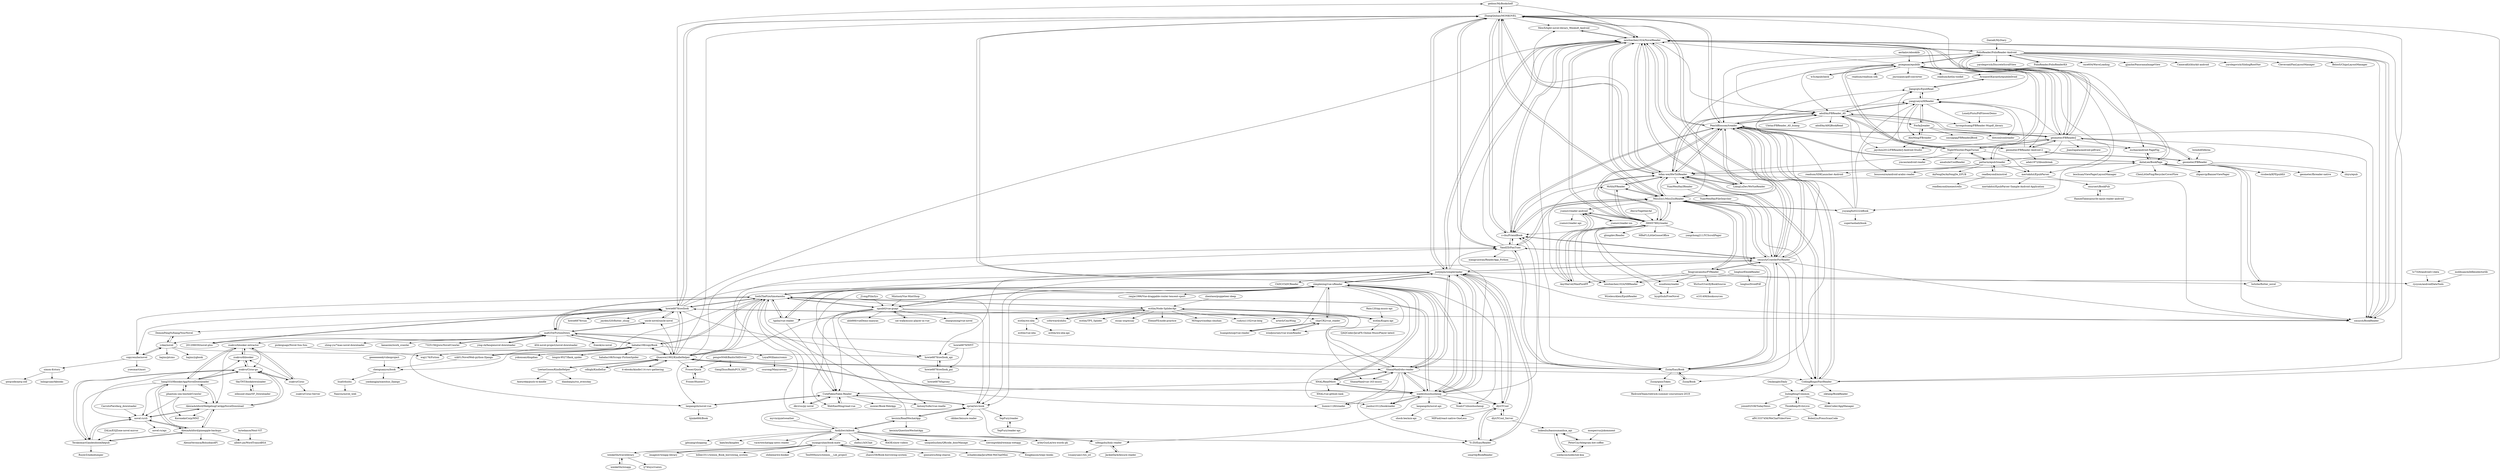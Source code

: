 digraph G {
"gedoor/MyBookshelf" -> "ZhangQinhao/MONKOVEL" ["e"=1]
"gedoor/MyBookshelf" -> "newbiechen1024/NovelReader" ["e"=1]
"zsakvo/dhbooker" -> "zsakvo/Cirno-go"
"zsakvo/dhbooker" -> "zsakvo/hbooker-extractor"
"uncle-novel/uncle-novel" -> "howie6879/owllook" ["e"=1]
"uncle-novel/uncle-novel" -> "ma6254/FictionDown" ["e"=1]
"w3c/epubcheck" -> "psiegman/epublib" ["e"=1]
"ma6254/FictionDown" -> "IceInTheFire/timotaoshu"
"ma6254/FictionDown" -> "uncle-novel/uncle-novel" ["e"=1]
"ma6254/FictionDown" -> "hahaha108/copyBook"
"ma6254/FictionDown" -> "howie6879/owllook"
"ma6254/FictionDown" -> "Quanwei1992/KindleHelper"
"ma6254/FictionDown" -> "shing-yu/7mao-novel-downloader" ["e"=1]
"ma6254/FictionDown" -> "vckai/novel"
"ma6254/FictionDown" -> "kanasimi/work_crawler" ["e"=1]
"ma6254/FictionDown" -> "7325156/jjwxcNovelCrawler" ["e"=1]
"ma6254/FictionDown" -> "ying-ck/fanqienovel-downloader" ["e"=1]
"ma6254/FictionDown" -> "404-novel-project/novel-downloader" ["e"=1]
"ma6254/FictionDown" -> "zsakvo/hbooker-extractor"
"ma6254/FictionDown" -> "freeok/so-novel" ["e"=1]
"ma6254/FictionDown" -> "201206030/novel-plus" ["e"=1]
"ma6254/FictionDown" -> "Zzzia/EasyBook"
"zhentaoo/puppeteer-deep" -> "ecitlm/Node-SpliderApi" ["e"=1]
"lwindolf/liferea" -> "geometer/FBReader" ["e"=1]
"Zzzia/EasyBook" -> "Zzzia/Book"
"Zzzia/EasyBook" -> "smuyyh/CrawlerForReader"
"Zzzia/EasyBook" -> "MissZzz1/MissZzzReader"
"Zzzia/EasyBook" -> "YandZD/FanTuan"
"Zzzia/EasyBook" -> "newbiechen1024/NovelReader"
"Zzzia/EasyBook" -> "z-chu/FriendBook"
"Zzzia/EasyBook" -> "PeachBlossom/treader"
"Zzzia/EasyBook" -> "Zzzia/qiniuToken"
"ifmvo/TogetherAd" -> "390057892/reader" ["e"=1]
"cdhigh/KindleEar" -> "Quanwei1992/KindleHelper" ["e"=1]
"IceInTheFire/timotaoshu" -> "tgxhx/vue-reader" ["e"=1]
"IceInTheFire/timotaoshu" -> "dkvirus/py-novel"
"IceInTheFire/timotaoshu" -> "ma6254/FictionDown"
"IceInTheFire/timotaoshu" -> "zgsnbtl/vue-guapi"
"IceInTheFire/timotaoshu" -> "howie6879/owllook"
"IceInTheFire/timotaoshu" -> "ecitlm/Node-SpliderApi"
"IceInTheFire/timotaoshu" -> "Quanwei1992/KindleHelper"
"IceInTheFire/timotaoshu" -> "zimplexing/vue-nReader"
"IceInTheFire/timotaoshu" -> "hahaha108/copyBook"
"IceInTheFire/timotaoshu" -> "CuteFakin/Fakin-Reader"
"IceInTheFire/timotaoshu" -> "lanpangzhi/novel-vue"
"IceInTheFire/timotaoshu" -> "copyrenzhe/novel"
"IceInTheFire/timotaoshu" -> "xiadd/zhuishushenqi"
"IceInTheFire/timotaoshu" -> "zprial/wx-book"
"IceInTheFire/timotaoshu" -> "jsntjinjin/simplereader"
"Rain120/qq-music-api" -> "ecitlm/Kugou-api" ["e"=1]
"AnliaLee/BookPage" -> "eschao/android-PageFlip" ["e"=1]
"AnliaLee/BookPage" -> "lwlizhe/flutter_novel" ["e"=1]
"AnliaLee/BookPage" -> "PeachBlossom/treader"
"AnliaLee/BookPage" -> "newbiechen1024/NovelReader"
"AnliaLee/BookPage" -> "bifan-wei/HwTxtReader"
"AnliaLee/BookPage" -> "zhpanvip/BannerViewPager" ["e"=1]
"AnliaLee/BookPage" -> "leochuan/ViewPagerLayoutManager" ["e"=1]
"AnliaLee/BookPage" -> "smuyyh/BookReader" ["e"=1]
"AnliaLee/BookPage" -> "ChenLittlePing/RecyclerCoverFlow" ["e"=1]
"kesixin/ReadWechatApp" -> "zprial/wx-book"
"kesixin/ReadWechatApp" -> "Andyliwr/mbook"
"kesixin/ReadWechatApp" -> "kesixin/QuestionWechatApp" ["e"=1]
"kesixin/ReadWechatApp" -> "IceInTheFire/timotaoshu"
"zprial/wx-book" -> "xifengzhu/holy-reader"
"zprial/wx-book" -> "kesixin/ReadWechatApp"
"zprial/wx-book" -> "CuteFakin/Fakin-Reader"
"zprial/wx-book" -> "ckhker/leisure-reader"
"zprial/wx-book" -> "YepFury/reader"
"geeeeeeeek/videoproject" -> "chenguanyou/book" ["e"=1]
"LoyalWilliams/comic" -> "csurong/Manyuewan"
"yuyangXu0222/eBook" -> "supertaohaili/book"
"yuyangXu0222/eBook" -> "MissZzz1/MissZzzReader"
"yuyangXu0222/eBook" -> "yangyueyul/KReader"
"yuyangXu0222/eBook" -> "PeachBlossom/treader"
"yuyangXu0222/eBook" -> "adolfAn/FBReader_AS"
"LiangLuDev/WeYueReader" -> "PeachBlossom/treader" ["e"=1]
"LiangLuDev/WeYueReader" -> "newbiechen1024/NovelReader" ["e"=1]
"LiangLuDev/WeYueReader" -> "bifan-wei/HwTxtReader" ["e"=1]
"J1ong/FilmSys" -> "zgsnbtl/vue-guapi" ["e"=1]
"KingJeason/wepy-books" -> "isyangyuhao/book-mate" ["e"=1]
"Mintnoii/Vue-MintShop" -> "zgsnbtl/vue-guapi" ["e"=1]
"howie6879/owllook_gui" -> "howie6879/owllook_api"
"howie6879/owllook_gui" -> "howie6879/hproxy"
"howie6879/ruia" -> "howie6879/owllook" ["e"=1]
"lanpangzhi/novel-vue" -> "lijinke666/Book"
"lanpangzhi/novel-vue" -> "CuteFakin/Fakin-Reader"
"myvin/quietweather" -> "Andyliwr/mbook" ["e"=1]
"cat-walk/music-player-in-vue" -> "zgsnbtl/vue-guapi" ["e"=1]
"hang333/HbookerAppNovelDownloader" -> "zsakvo/hbooker-extractor"
"hang333/HbookerAppNovelDownloader" -> "AlexiaAshford/HedgehogCatAppNovelDownload"
"hang333/HbookerAppNovelDownloader" -> "zsakvo/Cirno-go"
"hang333/HbookerAppNovelDownloader" -> "AlexiaAshford/pineapple-backups"
"hang333/HbookerAppNovelDownloader" -> "TerakomariGandesblood/kepub"
"hang333/HbookerAppNovelDownloader" -> "novel-rs/cli"
"hang333/HbookerAppNovelDownloader" -> "phantom-sea-limited/Crawler"
"hang333/HbookerAppNovelDownloader" -> "zsakvo/dhbooker"
"liua0/dushu" -> "Nanrou/novel_web"
"imageslr/weapp-library" -> "isyangyuhao/book-mate" ["e"=1]
"vckai/novel" -> "DemonFengYuXiang/YourNovel"
"vckai/novel" -> "copyrenzhe/novel"
"vckai/novel" -> "howie6879/owllook_api"
"vckai/novel" -> "bajins/ptcms"
"vckai/novel" -> "bajins/ygbook"
"hahaha108/copyBook" -> "IceInTheFire/timotaoshu"
"hahaha108/copyBook" -> "hahaha108/Scrapy-FictionSpider" ["e"=1]
"hahaha108/copyBook" -> "szk01/NovelWeb-python-Django"
"hahaha108/copyBook" -> "ma6254/FictionDown"
"hahaha108/copyBook" -> "yokonsan/dingdian" ["e"=1]
"hahaha108/copyBook" -> "chenguanyou/book"
"hahaha108/copyBook" -> "LoyalWilliams/comic"
"hahaha108/copyBook" -> "waji176/Fiction"
"hahaha108/copyBook" -> "Quanwei1992/KindleHelper"
"hahaha108/copyBook" -> "longzx-9527/flask_spider" ["e"=1]
"smuyyh/CrawlerForReader" -> "newbiechen1024/NovelReader"
"smuyyh/CrawlerForReader" -> "MissZzz1/MissZzzReader"
"smuyyh/CrawlerForReader" -> "PeachBlossom/treader"
"smuyyh/CrawlerForReader" -> "Zzzia/EasyBook"
"smuyyh/CrawlerForReader" -> "z-chu/FriendBook"
"smuyyh/CrawlerForReader" -> "YandZD/FanTuan"
"smuyyh/CrawlerForReader" -> "jsntjinjin/simplereader"
"smuyyh/CrawlerForReader" -> "ZhangQinhao/MONKOVEL"
"smuyyh/CrawlerForReader" -> "smuyyh/BookReader" ["e"=1]
"smuyyh/CrawlerForReader" -> "bifan-wei/HwTxtReader"
"smuyyh/CrawlerForReader" -> "CodingBingo/FastReader"
"smuyyh/CrawlerForReader" -> "adolfAn/FBReader_AS"
"smuyyh/CrawlerForReader" -> "howie6879/owllook_api"
"smuyyh/CrawlerForReader" -> "fengyuecanzhu/FYReader"
"smuyyh/CrawlerForReader" -> "Zzzia/Book"
"wenkeShi/travelibrary" -> "wenkeShi/wxapp"
"wenkeShi/travelibrary" -> "lj74txys/vuewx"
"ecitlm/wx-nba" -> "ecitlm/wx-nba-api"
"ecitlm/wx-nba" -> "ecitlm/vue-nba"
"dkvirus/py-novel" -> "CuteFakin/Fakin-Reader"
"huangshouqi/vue-reader" -> "charCR2/vue_reader" ["e"=1]
"lanpangzhi/novel-api" -> "shock-lee/mix-api"
"chenguanyou/book" -> "liua0/dushu"
"chenguanyou/book" -> "yankangjia/xiaoshuo_Django"
"pettarin/epub3reader" -> "readbeyond/minstrel"
"pettarin/epub3reader" -> "NightWhistler/PageTurner"
"pettarin/epub3reader" -> "boussouira/android-arabic-reader"
"pettarin/epub3reader" -> "mertakdut/EpubParser"
"pettarin/epub3reader" -> "AnFengDe/AnFengDe_EPUB"
"pettarin/epub3reader" -> "readium/SDKLauncher-Android" ["e"=1]
"pettarin/epub3reader" -> "psiegman/epublib"
"CuteFakin/Fakin-Reader" -> "WebXiaoMing/read-vue"
"CuteFakin/Fakin-Reader" -> "lanpangzhi/novel-vue"
"CuteFakin/Fakin-Reader" -> "AntonySufer/vue-readle"
"CuteFakin/Fakin-Reader" -> "moxier/Book-WebApp" ["e"=1]
"CuteFakin/Fakin-Reader" -> "dkvirus/py-novel"
"CuteFakin/Fakin-Reader" -> "zprial/wx-book"
"JackieDark/leisure-reader" -> "xifengzhu/holy-reader"
"YandZD/FanTuan" -> "z-chu/FriendBook"
"YandZD/FanTuan" -> "ZhangQinhao/MONKOVEL"
"YandZD/FanTuan" -> "smuyyh/CrawlerForReader"
"YandZD/FanTuan" -> "newbiechen1024/NovelReader"
"YandZD/FanTuan" -> "Zzzia/EasyBook"
"YandZD/FanTuan" -> "MissZzz1/MissZzzReader"
"YandZD/FanTuan" -> "xiangyunwan/ReaderApp_Python"
"LonelyPluto/PdfViewerDemo" -> "lurongshuang/FBReader-Mupdf_library" ["e"=1]
"wenkeShi/wxapp" -> "wenkeShi/travelibrary"
"howie6879/NIYT" -> "howie6879/owllook_gui"
"howie6879/NIYT" -> "howie6879/owllook_api"
"zgsnbtl/vue-guapi" -> "CuteFakin/Fakin-Reader"
"zgsnbtl/vue-guapi" -> "WebXiaoMing/read-vue"
"zgsnbtl/vue-guapi" -> "lanpangzhi/novel-vue"
"zgsnbtl/vue-guapi" -> "IceInTheFire/timotaoshu"
"zgsnbtl/vue-guapi" -> "cat-walk/music-player-in-vue" ["e"=1]
"zgsnbtl/vue-guapi" -> "zimplexing/vue-nReader"
"zgsnbtl/vue-guapi" -> "zprial/wx-book"
"zgsnbtl/vue-guapi" -> "zhaopuming/vue-novel"
"zgsnbtl/vue-guapi" -> "ahh666/vueDemo-maoyan"
"zgsnbtl/vue-guapi" -> "charCR2/vue_reader"
"zgsnbtl/vue-guapi" -> "AntonySufer/vue-readle"
"readium/SDKLauncher-Android" -> "Jiangzqts/EpubRead" ["e"=1]
"jianhui1012/bookreader" -> "xiadd/zhuishushenqi"
"szk01/NovelWeb-python-Django" -> "hahaha108/copyBook"
"szk01/NovelWeb-python-Django" -> "chenguanyou/book"
"howie6879/owllook_api" -> "howie6879/owllook_gui"
"YepFury/reader" -> "YepFury/reader-api"
"charCR2/vue_reader" -> "windjourney/vue-wumReader"
"charCR2/vue_reader" -> "zimplexing/vue-nReader"
"charCR2/vue_reader" -> "huangshouqi/vue-reader" ["e"=1]
"monperrus/jskomment" -> "PeterCxy/telegram-bot-coffee"
"Zzzia/Book" -> "Zzzia/EasyBook"
"WebXiaoMing/read-vue" -> "CuteFakin/Fakin-Reader"
"windjourney/vue-wumReader" -> "charCR2/vue_reader"
"Zzzia/qiniuToken" -> "RedrockTeam/redrock-summer-courseware-2019"
"YepFury/reader-api" -> "YepFury/reader"
"MewX/light-novel-library_Wenku8_Android" -> "newbiechen1024/NovelReader" ["e"=1]
"fengyuecanzhu/FYReader" -> "MissZzz1/MissZzzReader"
"fengyuecanzhu/FYReader" -> "woodwen/reader"
"fengyuecanzhu/FYReader" -> "AnyMarvel/ManPinAPP"
"fengyuecanzhu/FYReader" -> "rycysm/androidDataTools"
"fengyuecanzhu/FYReader" -> "WuSuoV/verifyBookSource"
"fengyuecanzhu/FYReader" -> "smuyyh/CrawlerForReader"
"fengyuecanzhu/FYReader" -> "newbiechen1024/NBReader"
"7325156/jjwxcNovelCrawler" -> "ma6254/FictionDown" ["e"=1]
"AlixMing/FBreader" -> "jaychou2012/FBReaderJ-Android-Studio"
"AlixMing/FBreader" -> "Focfa/Jreader"
"201206030/novel-plus" -> "howie6879/owllook" ["e"=1]
"newbiechen1024/NBReader" -> "WirelessAlien/EpubReader"
"390057892/reader" -> "yuenov/reader-android"
"390057892/reader" -> "Mrfzh/FReader"
"390057892/reader" -> "newbiechen1024/NovelReader"
"390057892/reader" -> "bifan-wei/HwTxtReader"
"390057892/reader" -> "newbiechen1024/NBReader"
"390057892/reader" -> "MissZzz1/MissZzzReader"
"390057892/reader" -> "PeachBlossom/treader"
"390057892/reader" -> "woodwen/reader"
"390057892/reader" -> "AnyMarvel/ManPinAPP"
"390057892/reader" -> "lxygithub/FreeNovel"
"390057892/reader" -> "glongdev/Reader"
"390057892/reader" -> "MReP1/LittleGooseOffice"
"390057892/reader" -> "yangchong211/YCScrollPager" ["e"=1]
"390057892/reader" -> "z-chu/FriendBook"
"NightWhistler/PageTurner" -> "pettarin/epub3reader"
"NightWhistler/PageTurner" -> "geometer/FBReaderJ"
"NightWhistler/PageTurner" -> "amahule/CoolReader"
"NightWhistler/PageTurner" -> "mertakdut/EpubParser"
"NightWhistler/PageTurner" -> "psiegman/epublib"
"NightWhistler/PageTurner" -> "ymcao/android-reader"
"NightWhistler/PageTurner" -> "Jiangzqts/EpubRead"
"zsakvo/hbooker-extractor" -> "zsakvo/Cirno"
"zsakvo/hbooker-extractor" -> "hang333/HbookerAppNovelDownloader"
"zsakvo/hbooker-extractor" -> "zsakvo/dhbooker"
"zsakvo/hbooker-extractor" -> "zsakvo/Cirno-go"
"zsakvo/hbooker-extractor" -> "AlexiaAshford/HedgehogCatAppNovelDownload"
"AnyMarvel/ManPinAPP" -> "yuenov/reader-android"
"AnyMarvel/ManPinAPP" -> "Mrfzh/FReader"
"AnyMarvel/ManPinAPP" -> "390057892/reader"
"LeetaoGoooo/KindleHelper" -> "Quanwei1992/KindleHelper"
"LeetaoGoooo/KindleHelper" -> "dianbanjiu/rss_everyday" ["e"=1]
"LeetaoGoooo/KindleHelper" -> "Aneureka/push-to-kindle" ["e"=1]
"yuenov/reader-ios" -> "yuenov/reader-android" ["e"=1]
"TerakomariGandesblood/kepub" -> "novel-rs/cli"
"TerakomariGandesblood/kepub" -> "RuyerZ/nekodumper"
"TerakomariGandesblood/kepub" -> "AlexiaAshford/pineapple-backups"
"TerakomariGandesblood/kepub" -> "zsakvo/Cirno-go"
"Mrfzh/FReader" -> "390057892/reader"
"Mrfzh/FReader" -> "MissZzz1/MissZzzReader"
"Mrfzh/FReader" -> "bifan-wei/HwTxtReader"
"yuenov/reader-android" -> "yuenov/reader-ios" ["e"=1]
"yuenov/reader-android" -> "yuenov/reader-api" ["e"=1]
"yuenov/reader-android" -> "390057892/reader"
"yuenov/reader-android" -> "newbiechen1024/NBReader"
"yuenov/reader-android" -> "AnyMarvel/ManPinAPP"
"lwlizhe/flutter_novel" -> "AnliaLee/BookPage" ["e"=1]
"DemonFengYuXiang/YourNovel" -> "vckai/novel"
"edmund-zhao/SF_Downloader" -> "SkyTNT/bookdownloader"
"zsakvo/Cirno" -> "zsakvo/hbooker-extractor"
"zsakvo/Cirno" -> "zsakvo/Cirno-go"
"zsakvo/Cirno" -> "zsakvo/Cirno-Server"
"zsakvo/Cirno" -> "zsakvo/dhbooker"
"onursert/BookPub" -> "HamedTaherpour/ht-epub-reader-android"
"RedrockTeam/redrock-summer-courseware-2019" -> "Zzzia/qiniuToken"
"FolioReader/FolioReader-Android" -> "psiegman/epublib"
"FolioReader/FolioReader-Android" -> "geometer/FBReaderJ"
"FolioReader/FolioReader-Android" -> "smuyyh/BookReader" ["e"=1]
"FolioReader/FolioReader-Android" -> "FolioReader/FolioReaderKit" ["e"=1]
"FolioReader/FolioReader-Android" -> "eschao/android-PageFlip" ["e"=1]
"FolioReader/FolioReader-Android" -> "newbiechen1024/NovelReader"
"FolioReader/FolioReader-Android" -> "race604/WaveLoading" ["e"=1]
"FolioReader/FolioReader-Android" -> "gjiazhe/PanoramaImageView" ["e"=1]
"FolioReader/FolioReader-Android" -> "CameraKit/blurkit-android" ["e"=1]
"FolioReader/FolioReader-Android" -> "PeachBlossom/treader"
"FolioReader/FolioReader-Android" -> "yarolegovich/SlidingRootNav" ["e"=1]
"FolioReader/FolioReader-Android" -> "Cleveroad/FanLayoutManager" ["e"=1]
"FolioReader/FolioReader-Android" -> "BelooS/ChipsLayoutManager" ["e"=1]
"FolioReader/FolioReader-Android" -> "yarolegovich/DiscreteScrollView" ["e"=1]
"FolioReader/FolioReader-Android" -> "adolfAn/FBReader_AS"
"FolioReader/FolioReaderKit" -> "FolioReader/FolioReader-Android" ["e"=1]
"longluo/EbookReader" -> "newbiechen1024/NBReader"
"longluo/EbookReader" -> "longluo/DroidPdf"
"ccforward/zhihu" -> "ecitlm/Node-SpliderApi" ["e"=1]
"psiegman/epublib" -> "FolioReader/FolioReader-Android"
"psiegman/epublib" -> "geometer/FBReaderJ"
"psiegman/epublib" -> "mertakdut/EpubParser"
"psiegman/epublib" -> "pettarin/epub3reader"
"psiegman/epublib" -> "adolfAn/FBReader_AS"
"psiegman/epublib" -> "NightWhistler/PageTurner"
"psiegman/epublib" -> "readium/readium-sdk" ["e"=1]
"psiegman/epublib" -> "geometer/FBReader-Android-2"
"psiegman/epublib" -> "w3c/epubcheck" ["e"=1]
"psiegman/epublib" -> "bifan-wei/HwTxtReader"
"psiegman/epublib" -> "jmrozanec/pdf-converter" ["e"=1]
"psiegman/epublib" -> "readium/kotlin-toolkit" ["e"=1]
"psiegman/epublib" -> "yangyueyul/KReader"
"psiegman/epublib" -> "newbiechen1024/NovelReader"
"psiegman/epublib" -> "AvinashSKaranth/epublibDroid"
"ZALin/ESJZone-novel-mirror" -> "TerakomariGandesblood/kepub" ["e"=1]
"pickxiguapi/Novel-Sou-Sou" -> "waji176/Fiction"
"woodwen/reader" -> "lxygithub/FreeNovel"
"SkyTNT/bookdownloader" -> "edmund-zhao/SF_Downloader"
"tc7326/android11data" -> "rycysm/androidDataTools"
"readbeyond/minstrel" -> "readbeyond/menestrello"
"readbeyond/minstrel" -> "pettarin/epub3reader"
"zsakvo/Cirno-go" -> "AlexiaAshford/HedgehogCatAppNovelDownload"
"zsakvo/Cirno-go" -> "zsakvo/dhbooker"
"zsakvo/Cirno-go" -> "zsakvo/Cirno"
"zsakvo/Cirno-go" -> "hang333/HbookerAppNovelDownloader"
"zsakvo/Cirno-go" -> "SkyTNT/bookdownloader"
"zsakvo/Cirno-go" -> "TerakomariGandesblood/kepub"
"zsakvo/Cirno-go" -> "novel-rs/cli"
"HamedTaherpour/ht-epub-reader-android" -> "onursert/BookPub"
"PeterCxy/telegram-bot-coffee" -> "linkenliu/baozoumanhua_api"
"PeterCxy/telegram-bot-coffee" -> "xiedacon/nodeclub-koa"
"AlexiaAshford/HedgehogCatAppNovelDownload" -> "AlexiaAshford/pineapple-backups"
"AlexiaAshford/HedgehogCatAppNovelDownload" -> "zsakvo/Cirno-go"
"AlexiaAshford/HedgehogCatAppNovelDownload" -> "novel-rs/cli"
"AlexiaAshford/HedgehogCatAppNovelDownload" -> "KoronekoCorp/MNZ"
"AlexiaAshford/HedgehogCatAppNovelDownload" -> "hang333/HbookerAppNovelDownloader"
"phantom-sea-limited/Crawler" -> "KoronekoCorp/MNZ"
"phantom-sea-limited/Crawler" -> "hang333/HbookerAppNovelDownloader"
"phantom-sea-limited/Crawler" -> "AlexiaAshford/HedgehogCatAppNovelDownload"
"phantom-sea-limited/Crawler" -> "novel-rs/cli"
"mertakdut/EpubParser" -> "mertakdut/EpubParser-Sample-Android-Application"
"mertakdut/EpubParser" -> "onursert/BookPub"
"molihuan/mlhfileselectorlib" -> "rycysm/androidDataTools" ["e"=1]
"AlexiaAshford/pineapple-backups" -> "AlexiaAshford/HedgehogCatAppNovelDownload"
"AlexiaAshford/pineapple-backups" -> "novel-rs/cli"
"AlexiaAshford/pineapple-backups" -> "albert-jin/WordTransABSA"
"AlexiaAshford/pineapple-backups" -> "TerakomariGandesblood/kepub"
"AlexiaAshford/pineapple-backups" -> "AlexiaVeronica/BoluobaoAPI"
"AlexiaAshford/pineapple-backups" -> "hang333/HbookerAppNovelDownloader"
"novel-rs/cli" -> "novel-rs/api"
"novel-rs/cli" -> "TerakomariGandesblood/kepub"
"novel-rs/cli" -> "AlexiaAshford/pineapple-backups"
"novel-rs/cli" -> "AlexiaAshford/HedgehogCatAppNovelDownload"
"yangyueyul/KReader" -> "adolfAn/FBReader_AS"
"yangyueyul/KReader" -> "Jiangzqts/EpubRead"
"yangyueyul/KReader" -> "Focfa/Jreader"
"yangyueyul/KReader" -> "lurongshuang/FBReader-Mupdf_library"
"yangyueyul/KReader" -> "dotcool/coolreader"
"yangyueyul/KReader" -> "boussouira/android-arabic-reader"
"yangyueyul/KReader" -> "AlixMing/FBreader"
"Focfa/Jreader" -> "dotcool/coolreader"
"Focfa/Jreader" -> "zzyyppqq/FBReaderJBook"
"Focfa/Jreader" -> "yangyueyul/KReader"
"Focfa/Jreader" -> "AlixMing/FBreader"
"it-ebooks/kindle114-rsrc-gathering" -> "Quanwei1992/KindleHelper" ["e"=1]
"bytedance/Next-ViT" -> "albert-jin/WordTransABSA" ["e"=1]
"WuSuoV/verifyBookSource" -> "e101406/booksources"
"Froser/Quick" -> "Froser/Hunter3"
"YuanWenHai/IReader" -> "YuanWenHai/FileSearcher"
"eschao/android-PageFlip" -> "AnliaLee/BookPage" ["e"=1]
"smuyyh/BookReader" -> "newbiechen1024/NovelReader" ["e"=1]
"Quanwei1992/KindleHelper" -> "ShanaMaid/oho-reader"
"Quanwei1992/KindleHelper" -> "howie6879/owllook"
"Quanwei1992/KindleHelper" -> "it-ebooks/kindle114-rsrc-gathering" ["e"=1]
"Quanwei1992/KindleHelper" -> "xiadd/zhuishushenqi"
"Quanwei1992/KindleHelper" -> "IceInTheFire/timotaoshu"
"Quanwei1992/KindleHelper" -> "LeetaoGoooo/KindleHelper"
"Quanwei1992/KindleHelper" -> "uncle-novel/uncle-novel" ["e"=1]
"Quanwei1992/KindleHelper" -> "YandZD/FanTuan"
"Quanwei1992/KindleHelper" -> "ma6254/FictionDown"
"Quanwei1992/KindleHelper" -> "cdhigh/KindleEar" ["e"=1]
"Quanwei1992/KindleHelper" -> "ZhangQinhao/MONKOVEL"
"Quanwei1992/KindleHelper" -> "Froser/Quick"
"Quanwei1992/KindleHelper" -> "hahaha108/copyBook"
"Quanwei1992/KindleHelper" -> "zimplexing/vue-nReader"
"Quanwei1992/KindleHelper" -> "Zzzia/EasyBook"
"PeachBlossom/treader" -> "newbiechen1024/NovelReader"
"PeachBlossom/treader" -> "bifan-wei/HwTxtReader"
"PeachBlossom/treader" -> "MissZzz1/MissZzzReader"
"PeachBlossom/treader" -> "LiangLuDev/WeYueReader" ["e"=1]
"PeachBlossom/treader" -> "z-chu/FriendBook"
"PeachBlossom/treader" -> "smuyyh/BookReader" ["e"=1]
"PeachBlossom/treader" -> "ZhangQinhao/MONKOVEL"
"PeachBlossom/treader" -> "smuyyh/CrawlerForReader"
"PeachBlossom/treader" -> "geometer/FBReaderJ"
"PeachBlossom/treader" -> "AnliaLee/BookPage"
"PeachBlossom/treader" -> "CodingBingo/FastReader"
"PeachBlossom/treader" -> "adolfAn/FBReader_AS"
"PeachBlossom/treader" -> "390057892/reader"
"PeachBlossom/treader" -> "yangyueyul/KReader"
"PeachBlossom/treader" -> "eschao/android-PageFlip" ["e"=1]
"copyrenzhe/novel" -> "vckai/novel"
"copyrenzhe/novel" -> "simon-8/story"
"copyrenzhe/novel" -> "yuesmart/mori"
"bifan-wei/HwTxtReader" -> "PeachBlossom/treader"
"bifan-wei/HwTxtReader" -> "newbiechen1024/NovelReader"
"bifan-wei/HwTxtReader" -> "MissZzz1/MissZzzReader"
"bifan-wei/HwTxtReader" -> "390057892/reader"
"bifan-wei/HwTxtReader" -> "CodingBingo/FastReader"
"bifan-wei/HwTxtReader" -> "ZhangQinhao/MONKOVEL"
"bifan-wei/HwTxtReader" -> "Mrfzh/FReader"
"bifan-wei/HwTxtReader" -> "smuyyh/BookReader" ["e"=1]
"bifan-wei/HwTxtReader" -> "adolfAn/FBReader_AS"
"bifan-wei/HwTxtReader" -> "LiangLuDev/WeYueReader" ["e"=1]
"bifan-wei/HwTxtReader" -> "smuyyh/CrawlerForReader"
"bifan-wei/HwTxtReader" -> "z-chu/FriendBook"
"bifan-wei/HwTxtReader" -> "YuanWenHai/IReader"
"bifan-wei/HwTxtReader" -> "AnliaLee/BookPage"
"bifan-wei/HwTxtReader" -> "MewX/light-novel-library_Wenku8_Android" ["e"=1]
"geometer/FBReader-Android-2" -> "adolfAn/FBReader_AS"
"geometer/FBReader-Android-2" -> "geometer/FBReaderJ"
"geometer/FBReader-Android-2" -> "adah1972/libunibreak" ["e"=1]
"geometer/FBReader-Android-2" -> "geometer/FBReader"
"geometer/FBReader-Android-2" -> "yangyueyul/KReader"
"Froser/Hunter3" -> "Froser/Quick"
"pengw0048/BaiduOldDriver" -> "Froser/Quick"
"pengw0048/BaiduOldDriver" -> "GangZhuo/BaiduPCS_NET" ["e"=1]
"DaxiaK/MyDiary" -> "FolioReader/FolioReader-Android" ["e"=1]
"Omiknight/Daily" -> "liulingfeng/Common" ["e"=1]
"Yi-Z0/EasyReader" -> "jsntjinjin/simplereader"
"Yi-Z0/EasyReader" -> "smartdj/BookReader"
"Yi-Z0/EasyReader" -> "dlyt/YCool"
"Andyliwr/mbook" -> "kesixin/ReadWechatApp"
"Andyliwr/mbook" -> "zprial/wx-book"
"Andyliwr/mbook" -> "isyangyuhao/book-mate"
"Andyliwr/mbook" -> "Yi-Z0/EasyReader"
"Andyliwr/mbook" -> "zhehu1/h5Chat" ["e"=1]
"Andyliwr/mbook" -> "xifengzhu/holy-reader"
"Andyliwr/mbook" -> "YandZD/FanTuan"
"Andyliwr/mbook" -> "RAOE/show-videos" ["e"=1]
"Andyliwr/mbook" -> "uniqueliuzhen/QRcode_doorManage" ["e"=1]
"Andyliwr/mbook" -> "xierongwkhd/weimai-wetapp" ["e"=1]
"Andyliwr/mbook" -> "arleyGuoLei/wx-words-pk" ["e"=1]
"Andyliwr/mbook" -> "jphuang/shopping" ["e"=1]
"Andyliwr/mbook" -> "kaeyleo/kingdex" ["e"=1]
"Andyliwr/mbook" -> "vace/wechatapp-news-reader" ["e"=1]
"Andyliwr/mbook" -> "wenkeShi/travelibrary"
"simon-8/story" -> "lnlingyuan/tkbooks"
"simon-8/story" -> "qwqcode/qwq-coll"
"CarrotsPie/sfacg_downloader" -> "novel-rs/cli"
"ThinkKeep/EvilsLive" -> "liulingfeng/Common"
"ThinkKeep/EvilsLive" -> "af913337456/WeChatVideoView"
"ThinkKeep/EvilsLive" -> "BolexLiu/PressScanCode" ["e"=1]
"CodingBingo/FastReader" -> "liulingfeng/Common"
"CodingBingo/FastReader" -> "bifan-wei/HwTxtReader"
"CodingBingo/FastReader" -> "PeachBlossom/treader"
"CodingBingo/FastReader" -> "ziktang/BookReader"
"CodingBingo/FastReader" -> "newbiechen1024/NovelReader"
"linkenliu/baozoumanhua_api" -> "PeterCxy/telegram-bot-coffee"
"linkenliu/baozoumanhua_api" -> "xiedacon/nodeclub-koa"
"ying-ck/fanqienovel-downloader" -> "ma6254/FictionDown" ["e"=1]
"xiadd/zhuishushenqi" -> "ShanaMaid/oho-reader"
"xiadd/zhuishushenqi" -> "zimplexing/vue-nReader"
"xiadd/zhuishushenqi" -> "XNAL/ReadMore"
"xiadd/zhuishushenqi" -> "jsntjinjin/simplereader"
"xiadd/zhuishushenqi" -> "jianhui1012/bookreader"
"xiadd/zhuishushenqi" -> "xifengzhu/holy-reader"
"xiadd/zhuishushenqi" -> "Quanwei1992/KindleHelper"
"xiadd/zhuishushenqi" -> "lanpangzhi/novel-api"
"xiadd/zhuishushenqi" -> "Noah37/zhuishushenqi" ["e"=1]
"xiadd/zhuishushenqi" -> "ZhangQinhao/MONKOVEL"
"xiadd/zhuishushenqi" -> "IceInTheFire/timotaoshu"
"xiadd/zhuishushenqi" -> "z-chu/FriendBook"
"xiadd/zhuishushenqi" -> "dlyt/YCool"
"xiadd/zhuishushenqi" -> "newbiechen1024/NovelReader"
"xiadd/zhuishushenqi" -> "liumin1128/ireader"
"howie6879/owllook" -> "uncle-novel/uncle-novel" ["e"=1]
"howie6879/owllook" -> "Quanwei1992/KindleHelper"
"howie6879/owllook" -> "201206030/novel-plus" ["e"=1]
"howie6879/owllook" -> "IceInTheFire/timotaoshu"
"howie6879/owllook" -> "DemonFengYuXiang/YourNovel"
"howie6879/owllook" -> "howie6879/owllook_api"
"howie6879/owllook" -> "smuyyh/BookReader" ["e"=1]
"howie6879/owllook" -> "jayden320/flutter_shuqi" ["e"=1]
"howie6879/owllook" -> "howie6879/ruia" ["e"=1]
"howie6879/owllook" -> "newbiechen1024/NovelReader"
"howie6879/owllook" -> "gedoor/MyBookshelf" ["e"=1]
"howie6879/owllook" -> "ZhangQinhao/MONKOVEL"
"howie6879/owllook" -> "copyrenzhe/novel"
"howie6879/owllook" -> "ma6254/FictionDown"
"howie6879/owllook" -> "jsntjinjin/simplereader"
"ShanaMaid/oho-reader" -> "xiadd/zhuishushenqi"
"ShanaMaid/oho-reader" -> "ShanaMaid/vue-163-music" ["e"=1]
"ShanaMaid/oho-reader" -> "zimplexing/vue-nReader"
"ShanaMaid/oho-reader" -> "Quanwei1992/KindleHelper"
"ShanaMaid/oho-reader" -> "jsntjinjin/simplereader"
"ShanaMaid/oho-reader" -> "XNAL/ReadMore"
"ShanaMaid/oho-reader" -> "dlyt/YCool"
"ShanaMaid/oho-reader" -> "Yi-Z0/EasyReader"
"ShanaMaid/oho-reader" -> "jianhui1012/bookreader"
"ShanaMaid/oho-reader" -> "howie6879/owllook"
"ShanaMaid/oho-reader" -> "CodingBingo/FastReader"
"ShanaMaid/oho-reader" -> "liumin1128/ireader"
"jsntjinjin/simplereader" -> "Yi-Z0/EasyReader"
"jsntjinjin/simplereader" -> "dlyt/YCool"
"jsntjinjin/simplereader" -> "newbiechen1024/NovelReader"
"jsntjinjin/simplereader" -> "smuyyh/CrawlerForReader"
"jsntjinjin/simplereader" -> "ShanaMaid/oho-reader"
"jsntjinjin/simplereader" -> "xiadd/zhuishushenqi"
"jsntjinjin/simplereader" -> "liumin1128/ireader"
"jsntjinjin/simplereader" -> "smuyyh/BookReader" ["e"=1]
"jsntjinjin/simplereader" -> "ZhangQinhao/MONKOVEL"
"jsntjinjin/simplereader" -> "Noah37/zhuishushenqi" ["e"=1]
"jsntjinjin/simplereader" -> "zprial/wx-book"
"jsntjinjin/simplereader" -> "YandZD/FanTuan"
"jsntjinjin/simplereader" -> "ChDC/ChDCReader"
"jsntjinjin/simplereader" -> "zimplexing/vue-nReader"
"jsntjinjin/simplereader" -> "lwlizhe/flutter_novel" ["e"=1]
"isyangyuhao/book-mate" -> "wenkeShi/travelibrary"
"isyangyuhao/book-mate" -> "billee1011/weixin_Book_borrowing_system"
"isyangyuhao/book-mate" -> "shiheme/wx-booker"
"isyangyuhao/book-mate" -> "Ten000hours/weixin___Lib_project"
"isyangyuhao/book-mate" -> "zhao2258/Book-borrowing-system"
"isyangyuhao/book-mate" -> "KingJeason/wepy-books" ["e"=1]
"isyangyuhao/book-mate" -> "qinxuewu/blog-sharon" ["e"=1]
"isyangyuhao/book-mate" -> "Andyliwr/mbook"
"isyangyuhao/book-mate" -> "ochadesuka/JavaWeb-WeChatMini"
"isyangyuhao/book-mate" -> "imageslr/weapp-library" ["e"=1]
"ShanaMaid/vue-163-music" -> "ShanaMaid/oho-reader" ["e"=1]
"dlyt/YCool" -> "dlyt/YCool_Server"
"dlyt/YCool" -> "jsntjinjin/simplereader"
"dlyt/YCool" -> "Yi-Z0/EasyReader"
"dlyt/YCool" -> "MIFind/react-native-OneLess" ["e"=1]
"xifengzhu/holy-reader" -> "JackieDark/leisure-reader"
"xifengzhu/holy-reader" -> "1xuanyuan1/wx_yd"
"liulingfeng/Common" -> "ThinkKeep/EvilsLive"
"liulingfeng/Common" -> "CodingBingo/FastReader"
"liulingfeng/Common" -> "AllenCoder/AppManager"
"liulingfeng/Common" -> "yewei02538/TodayNews" ["e"=1]
"adolfAn/FBReader_AS" -> "yangyueyul/KReader"
"adolfAn/FBReader_AS" -> "lurongshuang/FBReader-Mupdf_library"
"adolfAn/FBReader_AS" -> "geometer/FBReaderJ"
"adolfAn/FBReader_AS" -> "geometer/FBReader-Android-2"
"adolfAn/FBReader_AS" -> "Focfa/Jreader"
"adolfAn/FBReader_AS" -> "jaychou2012/FBReaderJ-Android-Studio"
"adolfAn/FBReader_AS" -> "Jiangzqts/EpubRead"
"adolfAn/FBReader_AS" -> "Ubitar/FBReader_AS_huang" ["e"=1]
"adolfAn/FBReader_AS" -> "PeachBlossom/treader"
"adolfAn/FBReader_AS" -> "adolfAn/AHQBookRead"
"adolfAn/FBReader_AS" -> "bifan-wei/HwTxtReader"
"z-chu/FriendBook" -> "YandZD/FanTuan"
"z-chu/FriendBook" -> "PeachBlossom/treader"
"z-chu/FriendBook" -> "MissZzz1/MissZzzReader"
"z-chu/FriendBook" -> "newbiechen1024/NovelReader"
"z-chu/FriendBook" -> "ZhangQinhao/MONKOVEL"
"z-chu/FriendBook" -> "smuyyh/CrawlerForReader"
"dlyt/YCool_Server" -> "dlyt/YCool"
"dlyt/YCool_Server" -> "linkenliu/baozoumanhua_api"
"xiedacon/nodeclub-koa" -> "PeterCxy/telegram-bot-coffee"
"xiedacon/nodeclub-koa" -> "linkenliu/baozoumanhua_api"
"geometer/FBReader" -> "geometer/FBReaderJ"
"geometer/FBReader" -> "geometer/FBReader-Android-2"
"geometer/FBReader" -> "geometer/fbreader-native"
"geometer/FBReader" -> "zhiyu/epub" ["e"=1]
"geometer/FBReader" -> "ricobeck/KFEpubKit" ["e"=1]
"ZhangQinhao/MONKOVEL" -> "newbiechen1024/NovelReader"
"ZhangQinhao/MONKOVEL" -> "z-chu/FriendBook"
"ZhangQinhao/MONKOVEL" -> "PeachBlossom/treader"
"ZhangQinhao/MONKOVEL" -> "YandZD/FanTuan"
"ZhangQinhao/MONKOVEL" -> "MissZzz1/MissZzzReader"
"ZhangQinhao/MONKOVEL" -> "gedoor/MyBookshelf" ["e"=1]
"ZhangQinhao/MONKOVEL" -> "bifan-wei/HwTxtReader"
"ZhangQinhao/MONKOVEL" -> "smuyyh/CrawlerForReader"
"ZhangQinhao/MONKOVEL" -> "smuyyh/BookReader" ["e"=1]
"ZhangQinhao/MONKOVEL" -> "jsntjinjin/simplereader"
"ZhangQinhao/MONKOVEL" -> "MewX/light-novel-library_Wenku8_Android" ["e"=1]
"ZhangQinhao/MONKOVEL" -> "howie6879/owllook"
"ZhangQinhao/MONKOVEL" -> "xiadd/zhuishushenqi"
"ZhangQinhao/MONKOVEL" -> "yuyangXu0222/eBook"
"ZhangQinhao/MONKOVEL" -> "CodingBingo/FastReader"
"aerkalov/ebooklib" -> "psiegman/epublib" ["e"=1]
"newbiechen1024/NovelReader" -> "smuyyh/BookReader" ["e"=1]
"newbiechen1024/NovelReader" -> "PeachBlossom/treader"
"newbiechen1024/NovelReader" -> "smuyyh/CrawlerForReader"
"newbiechen1024/NovelReader" -> "bifan-wei/HwTxtReader"
"newbiechen1024/NovelReader" -> "MissZzz1/MissZzzReader"
"newbiechen1024/NovelReader" -> "ZhangQinhao/MONKOVEL"
"newbiechen1024/NovelReader" -> "z-chu/FriendBook"
"newbiechen1024/NovelReader" -> "390057892/reader"
"newbiechen1024/NovelReader" -> "jsntjinjin/simplereader"
"newbiechen1024/NovelReader" -> "MewX/light-novel-library_Wenku8_Android" ["e"=1]
"newbiechen1024/NovelReader" -> "LiangLuDev/WeYueReader" ["e"=1]
"newbiechen1024/NovelReader" -> "AnliaLee/BookPage"
"newbiechen1024/NovelReader" -> "geometer/FBReaderJ"
"newbiechen1024/NovelReader" -> "FolioReader/FolioReader-Android"
"newbiechen1024/NovelReader" -> "adolfAn/FBReader_AS"
"ecitlm/Node-SpliderApi" -> "IceInTheFire/timotaoshu"
"ecitlm/Node-SpliderApi" -> "ecitlm/TP5_Splider" ["e"=1]
"ecitlm/Node-SpliderApi" -> "ecitlm/Kugou-api"
"ecitlm/Node-SpliderApi" -> "ccforward/zhihu" ["e"=1]
"ecitlm/Node-SpliderApi" -> "tgxhx/vue-reader" ["e"=1]
"ecitlm/Node-SpliderApi" -> "essay-org/essay" ["e"=1]
"ecitlm/Node-SpliderApi" -> "ecitlm/wx-nba"
"ecitlm/Node-SpliderApi" -> "ShanaMaid/vue-163-music" ["e"=1]
"ecitlm/Node-SpliderApi" -> "ElemeFE/node-practice" ["e"=1]
"ecitlm/Node-SpliderApi" -> "MiYogurt/nodejs-shizhan" ["e"=1]
"ecitlm/Node-SpliderApi" -> "rudyxu1102/vue-blog" ["e"=1]
"ecitlm/Node-SpliderApi" -> "ShanaMaid/oho-reader"
"ecitlm/Node-SpliderApi" -> "arterli/CmsWing" ["e"=1]
"XNAL/ReadMore" -> "zimplexing/vue-nReader"
"XNAL/ReadMore" -> "xiadd/zhuishushenqi"
"XNAL/ReadMore" -> "XNAL/vue-github-rank"
"XNAL/ReadMore" -> "ShanaMaid/oho-reader"
"XNAL/ReadMore" -> "CuteFakin/Fakin-Reader"
"ecitlm/Kugou-api" -> "ecitlm/Node-SpliderApi"
"ecitlm/Kugou-api" -> "QAQCoder/JavaFX-Online-MusicPlayer-latest" ["e"=1]
"geometer/FBReaderJ" -> "adolfAn/FBReader_AS"
"geometer/FBReaderJ" -> "geometer/FBReader"
"geometer/FBReaderJ" -> "geometer/FBReader-Android-2"
"geometer/FBReaderJ" -> "FolioReader/FolioReader-Android"
"geometer/FBReaderJ" -> "PeachBlossom/treader"
"geometer/FBReaderJ" -> "yangyueyul/KReader"
"geometer/FBReaderJ" -> "psiegman/epublib"
"geometer/FBReaderJ" -> "newbiechen1024/NovelReader"
"geometer/FBReaderJ" -> "NightWhistler/PageTurner"
"geometer/FBReaderJ" -> "smuyyh/BookReader" ["e"=1]
"geometer/FBReaderJ" -> "bifan-wei/HwTxtReader"
"geometer/FBReaderJ" -> "pettarin/epub3reader"
"geometer/FBReaderJ" -> "eschao/android-PageFlip" ["e"=1]
"geometer/FBReaderJ" -> "JoanZapata/android-pdfview" ["e"=1]
"geometer/FBReaderJ" -> "jaychou2012/FBReaderJ-Android-Studio"
"MissZzz1/MissZzzReader" -> "PeachBlossom/treader"
"MissZzz1/MissZzzReader" -> "bifan-wei/HwTxtReader"
"MissZzz1/MissZzzReader" -> "newbiechen1024/NovelReader"
"MissZzz1/MissZzzReader" -> "z-chu/FriendBook"
"MissZzz1/MissZzzReader" -> "smuyyh/CrawlerForReader"
"MissZzz1/MissZzzReader" -> "ZhangQinhao/MONKOVEL"
"MissZzz1/MissZzzReader" -> "Mrfzh/FReader"
"MissZzz1/MissZzzReader" -> "Zzzia/EasyBook"
"MissZzz1/MissZzzReader" -> "390057892/reader"
"MissZzz1/MissZzzReader" -> "yuyangXu0222/eBook"
"MissZzz1/MissZzzReader" -> "yuenov/reader-android"
"MissZzz1/MissZzzReader" -> "adolfAn/FBReader_AS"
"MissZzz1/MissZzzReader" -> "YandZD/FanTuan"
"MissZzz1/MissZzzReader" -> "fengyuecanzhu/FYReader"
"MissZzz1/MissZzzReader" -> "CodingBingo/FastReader"
"zimplexing/vue-nReader" -> "XNAL/ReadMore"
"zimplexing/vue-nReader" -> "xiadd/zhuishushenqi"
"zimplexing/vue-nReader" -> "charCR2/vue_reader"
"zimplexing/vue-nReader" -> "ShanaMaid/oho-reader"
"zimplexing/vue-nReader" -> "CuteFakin/Fakin-Reader"
"zimplexing/vue-nReader" -> "tgxhx/vue-reader" ["e"=1]
"zimplexing/vue-nReader" -> "windjourney/vue-wumReader"
"zimplexing/vue-nReader" -> "jianhui1012/bookreader"
"zimplexing/vue-nReader" -> "IceInTheFire/timotaoshu"
"zimplexing/vue-nReader" -> "zprial/wx-book"
"zimplexing/vue-nReader" -> "zgsnbtl/vue-guapi"
"zimplexing/vue-nReader" -> "dlyt/YCool"
"zimplexing/vue-nReader" -> "huangshouqi/vue-reader" ["e"=1]
"zimplexing/vue-nReader" -> "jsntjinjin/simplereader"
"zimplexing/vue-nReader" -> "renjie1996/Vue-draggable-router-tencent-sport" ["e"=1]
"Jiangzqts/EpubRead" -> "AvinashSKaranth/epublibDroid"
"Jiangzqts/EpubRead" -> "yangyueyul/KReader"
"AvinashSKaranth/epublibDroid" -> "Jiangzqts/EpubRead"
"tgxhx/vue-reader" -> "IceInTheFire/timotaoshu" ["e"=1]
"tgxhx/vue-reader" -> "zimplexing/vue-nReader" ["e"=1]
"tgxhx/vue-reader" -> "CuteFakin/Fakin-Reader" ["e"=1]
"gedoor/MyBookshelf" ["l"="-48.757,13.167", "c"=13]
"ZhangQinhao/MONKOVEL" ["l"="60.527,-11.887"]
"newbiechen1024/NovelReader" ["l"="60.552,-11.855"]
"zsakvo/dhbooker" ["l"="60.568,-12.198"]
"zsakvo/Cirno-go" ["l"="60.565,-12.221"]
"zsakvo/hbooker-extractor" ["l"="60.561,-12.176"]
"uncle-novel/uncle-novel" ["l"="-49.098,13.093", "c"=13]
"howie6879/owllook" ["l"="60.514,-11.964"]
"ma6254/FictionDown" ["l"="60.503,-12.009"]
"w3c/epubcheck" ["l"="11.513,-7.19", "c"=1221]
"psiegman/epublib" ["l"="60.675,-11.813"]
"IceInTheFire/timotaoshu" ["l"="60.442,-11.979"]
"hahaha108/copyBook" ["l"="60.47,-12.032"]
"Quanwei1992/KindleHelper" ["l"="60.468,-11.953"]
"shing-yu/7mao-novel-downloader" ["l"="-49.608,12.932", "c"=13]
"vckai/novel" ["l"="60.565,-12.036"]
"kanasimi/work_crawler" ["l"="-46.242,11.266", "c"=244]
"7325156/jjwxcNovelCrawler" ["l"="-49.665,12.912", "c"=13]
"ying-ck/fanqienovel-downloader" ["l"="-49.48,12.957", "c"=13]
"404-novel-project/novel-downloader" ["l"="-49.387,12.891", "c"=13]
"freeok/so-novel" ["l"="-49.215,12.985", "c"=13]
"201206030/novel-plus" ["l"="-4.196,15.293", "c"=92]
"Zzzia/EasyBook" ["l"="60.555,-11.916"]
"zhentaoo/puppeteer-deep" ["l"="-8.003,-34.855", "c"=48]
"ecitlm/Node-SpliderApi" ["l"="60.338,-11.967"]
"lwindolf/liferea" ["l"="-17.403,-1.425", "c"=813]
"geometer/FBReader" ["l"="60.674,-11.766"]
"Zzzia/Book" ["l"="60.582,-11.923"]
"smuyyh/CrawlerForReader" ["l"="60.562,-11.888"]
"MissZzz1/MissZzzReader" ["l"="60.572,-11.866"]
"YandZD/FanTuan" ["l"="60.525,-11.909"]
"z-chu/FriendBook" ["l"="60.545,-11.875"]
"PeachBlossom/treader" ["l"="60.582,-11.848"]
"Zzzia/qiniuToken" ["l"="60.59,-11.945"]
"ifmvo/TogetherAd" ["l"="58.045,-11.197", "c"=253]
"390057892/reader" ["l"="60.569,-11.806"]
"cdhigh/KindleEar" ["l"="-45.83,12.77", "c"=42]
"tgxhx/vue-reader" ["l"="-5.747,-34.405", "c"=195]
"dkvirus/py-novel" ["l"="60.393,-12.003"]
"zgsnbtl/vue-guapi" ["l"="60.395,-11.966"]
"zimplexing/vue-nReader" ["l"="60.429,-11.945"]
"CuteFakin/Fakin-Reader" ["l"="60.396,-11.981"]
"lanpangzhi/novel-vue" ["l"="60.374,-11.963"]
"copyrenzhe/novel" ["l"="60.529,-12.038"]
"xiadd/zhuishushenqi" ["l"="60.466,-11.92"]
"zprial/wx-book" ["l"="60.415,-11.993"]
"jsntjinjin/simplereader" ["l"="60.487,-11.91"]
"Rain120/qq-music-api" ["l"="-49.307,13.494", "c"=13]
"ecitlm/Kugou-api" ["l"="60.296,-11.974"]
"AnliaLee/BookPage" ["l"="60.535,-11.812"]
"eschao/android-PageFlip" ["l"="59.778,-11.014", "c"=160]
"lwlizhe/flutter_novel" ["l"="61.613,-22.524", "c"=211]
"bifan-wei/HwTxtReader" ["l"="60.565,-11.832"]
"zhpanvip/BannerViewPager" ["l"="60.167,-13.661", "c"=9]
"leochuan/ViewPagerLayoutManager" ["l"="60.021,-13.881", "c"=9]
"smuyyh/BookReader" ["l"="59.858,-13.494", "c"=9]
"ChenLittlePing/RecyclerCoverFlow" ["l"="60.191,-13.987", "c"=9]
"kesixin/ReadWechatApp" ["l"="60.391,-12.027"]
"Andyliwr/mbook" ["l"="60.413,-12.029"]
"kesixin/QuestionWechatApp" ["l"="-3.033,-35.022", "c"=596]
"xifengzhu/holy-reader" ["l"="60.442,-12.01"]
"ckhker/leisure-reader" ["l"="60.422,-12.013"]
"YepFury/reader" ["l"="60.358,-12.031"]
"geeeeeeeek/videoproject" ["l"="-51.022,16.442", "c"=675]
"chenguanyou/book" ["l"="60.486,-12.101"]
"LoyalWilliams/comic" ["l"="60.454,-12.097"]
"csurong/Manyuewan" ["l"="60.446,-12.129"]
"yuyangXu0222/eBook" ["l"="60.603,-11.842"]
"supertaohaili/book" ["l"="60.555,-11.777"]
"yangyueyul/KReader" ["l"="60.664,-11.849"]
"adolfAn/FBReader_AS" ["l"="60.63,-11.845"]
"LiangLuDev/WeYueReader" ["l"="60.267,-13.441", "c"=9]
"J1ong/FilmSys" ["l"="-5.764,-34.191", "c"=195]
"KingJeason/wepy-books" ["l"="-4.316,-36.688", "c"=482]
"isyangyuhao/book-mate" ["l"="60.375,-12.095"]
"Mintnoii/Vue-MintShop" ["l"="-5.715,-34.335", "c"=195]
"howie6879/owllook_gui" ["l"="60.62,-12.013"]
"howie6879/owllook_api" ["l"="60.59,-11.986"]
"howie6879/hproxy" ["l"="60.651,-12.039"]
"howie6879/ruia" ["l"="45.029,20.537", "c"=20]
"lijinke666/Book" ["l"="60.337,-11.939"]
"myvin/quietweather" ["l"="-4.613,-35.689", "c"=694]
"cat-walk/music-player-in-vue" ["l"="-7.484,-34.441", "c"=48]
"hang333/HbookerAppNovelDownloader" ["l"="60.583,-12.214"]
"AlexiaAshford/HedgehogCatAppNovelDownload" ["l"="60.589,-12.228"]
"AlexiaAshford/pineapple-backups" ["l"="60.586,-12.253"]
"TerakomariGandesblood/kepub" ["l"="60.572,-12.241"]
"novel-rs/cli" ["l"="60.597,-12.241"]
"phantom-sea-limited/Crawler" ["l"="60.61,-12.219"]
"liua0/dushu" ["l"="60.483,-12.142"]
"Nanrou/novel_web" ["l"="60.48,-12.165"]
"imageslr/weapp-library" ["l"="-2.945,-34.999", "c"=596]
"DemonFengYuXiang/YourNovel" ["l"="60.559,-12.009"]
"bajins/ptcms" ["l"="60.582,-12.067"]
"bajins/ygbook" ["l"="60.602,-12.059"]
"hahaha108/Scrapy-FictionSpider" ["l"="48.377,22.99", "c"=125]
"szk01/NovelWeb-python-Django" ["l"="60.481,-12.071"]
"yokonsan/dingdian" ["l"="42.615,21.972", "c"=280]
"waji176/Fiction" ["l"="60.449,-12.07"]
"longzx-9527/flask_spider" ["l"="42.524,21.952", "c"=280]
"CodingBingo/FastReader" ["l"="60.518,-11.838"]
"fengyuecanzhu/FYReader" ["l"="60.607,-11.864"]
"wenkeShi/travelibrary" ["l"="60.331,-12.096"]
"wenkeShi/wxapp" ["l"="60.308,-12.125"]
"lj74txys/vuewx" ["l"="60.277,-12.11"]
"ecitlm/wx-nba" ["l"="60.257,-11.967"]
"ecitlm/wx-nba-api" ["l"="60.223,-11.96"]
"ecitlm/vue-nba" ["l"="60.233,-11.979"]
"huangshouqi/vue-reader" ["l"="-5.605,-34.401", "c"=195]
"charCR2/vue_reader" ["l"="60.393,-11.942"]
"lanpangzhi/novel-api" ["l"="60.412,-11.87"]
"shock-lee/mix-api" ["l"="60.388,-11.853"]
"yankangjia/xiaoshuo_Django" ["l"="60.495,-12.124"]
"pettarin/epub3reader" ["l"="60.728,-11.812"]
"readbeyond/minstrel" ["l"="60.766,-11.823"]
"NightWhistler/PageTurner" ["l"="60.707,-11.798"]
"boussouira/android-arabic-reader" ["l"="60.722,-11.844"]
"mertakdut/EpubParser" ["l"="60.729,-11.773"]
"AnFengDe/AnFengDe_EPUB" ["l"="60.773,-11.801"]
"readium/SDKLauncher-Android" ["l"="11.511,-7.286", "c"=1221]
"WebXiaoMing/read-vue" ["l"="60.374,-11.993"]
"AntonySufer/vue-readle" ["l"="60.365,-11.981"]
"moxier/Book-WebApp" ["l"="-53.109,-15.129", "c"=346]
"JackieDark/leisure-reader" ["l"="60.443,-12.035"]
"xiangyunwan/ReaderApp_Python" ["l"="60.494,-11.874"]
"LonelyPluto/PdfViewerDemo" ["l"="-18.771,-25.843", "c"=10]
"lurongshuang/FBReader-Mupdf_library" ["l"="60.65,-11.875"]
"howie6879/NIYT" ["l"="60.641,-12.004"]
"zhaopuming/vue-novel" ["l"="60.359,-11.942"]
"ahh666/vueDemo-maoyan" ["l"="60.348,-11.998"]
"Jiangzqts/EpubRead" ["l"="60.688,-11.837"]
"jianhui1012/bookreader" ["l"="60.426,-11.906"]
"YepFury/reader-api" ["l"="60.338,-12.042"]
"windjourney/vue-wumReader" ["l"="60.385,-11.928"]
"monperrus/jskomment" ["l"="60.327,-11.76"]
"PeterCxy/telegram-bot-coffee" ["l"="60.348,-11.781"]
"RedrockTeam/redrock-summer-courseware-2019" ["l"="60.609,-11.955"]
"MewX/light-novel-library_Wenku8_Android" ["l"="-46.12,11.222", "c"=244]
"woodwen/reader" ["l"="60.572,-11.789"]
"AnyMarvel/ManPinAPP" ["l"="60.596,-11.799"]
"rycysm/androidDataTools" ["l"="60.64,-11.913"]
"WuSuoV/verifyBookSource" ["l"="60.666,-11.914"]
"newbiechen1024/NBReader" ["l"="60.602,-11.762"]
"AlixMing/FBreader" ["l"="60.709,-11.874"]
"jaychou2012/FBReaderJ-Android-Studio" ["l"="60.667,-11.866"]
"Focfa/Jreader" ["l"="60.688,-11.874"]
"WirelessAlien/EpubReader" ["l"="60.61,-11.731"]
"yuenov/reader-android" ["l"="60.585,-11.78"]
"Mrfzh/FReader" ["l"="60.588,-11.821"]
"lxygithub/FreeNovel" ["l"="60.568,-11.766"]
"glongdev/Reader" ["l"="60.544,-11.738"]
"MReP1/LittleGooseOffice" ["l"="60.573,-11.735"]
"yangchong211/YCScrollPager" ["l"="61.087,-13.74", "c"=9]
"geometer/FBReaderJ" ["l"="60.644,-11.821"]
"amahule/CoolReader" ["l"="60.751,-11.789"]
"ymcao/android-reader" ["l"="60.751,-11.769"]
"zsakvo/Cirno" ["l"="60.549,-12.203"]
"LeetaoGoooo/KindleHelper" ["l"="60.4,-11.905"]
"dianbanjiu/rss_everyday" ["l"="-44.139,11.734", "c"=579]
"Aneureka/push-to-kindle" ["l"="-43.925,11.716", "c"=579]
"yuenov/reader-ios" ["l"="44.393,-23.094", "c"=6]
"RuyerZ/nekodumper" ["l"="60.561,-12.265"]
"yuenov/reader-api" ["l"="-55.242,-14.308", "c"=842]
"edmund-zhao/SF_Downloader" ["l"="60.531,-12.264"]
"SkyTNT/bookdownloader" ["l"="60.542,-12.247"]
"zsakvo/Cirno-Server" ["l"="60.529,-12.215"]
"onursert/BookPub" ["l"="60.768,-11.744"]
"HamedTaherpour/ht-epub-reader-android" ["l"="60.785,-11.731"]
"FolioReader/FolioReader-Android" ["l"="60.626,-11.792"]
"FolioReader/FolioReaderKit" ["l"="45.731,-26.006", "c"=2]
"race604/WaveLoading" ["l"="59.817,-10.963", "c"=160]
"gjiazhe/PanoramaImageView" ["l"="59.751,-10.923", "c"=160]
"CameraKit/blurkit-android" ["l"="59.553,-14.047", "c"=9]
"yarolegovich/SlidingRootNav" ["l"="59.662,-10.733", "c"=160]
"Cleveroad/FanLayoutManager" ["l"="59.7,-11.008", "c"=160]
"BelooS/ChipsLayoutManager" ["l"="59.638,-14.093", "c"=9]
"yarolegovich/DiscreteScrollView" ["l"="59.581,-14.061", "c"=9]
"longluo/EbookReader" ["l"="60.615,-11.695"]
"longluo/DroidPdf" ["l"="60.622,-11.667"]
"ccforward/zhihu" ["l"="-5.826,-34.626", "c"=195]
"readium/readium-sdk" ["l"="11.537,-7.273", "c"=1221]
"geometer/FBReader-Android-2" ["l"="60.66,-11.798"]
"jmrozanec/pdf-converter" ["l"="-3.278,12.937", "c"=15]
"readium/kotlin-toolkit" ["l"="11.707,-7.243", "c"=1221]
"AvinashSKaranth/epublibDroid" ["l"="60.708,-11.83"]
"ZALin/ESJZone-novel-mirror" ["l"="-45.838,11.249", "c"=244]
"pickxiguapi/Novel-Sou-Sou" ["l"="60.43,-12.097"]
"tc7326/android11data" ["l"="60.666,-11.943"]
"readbeyond/menestrello" ["l"="60.797,-11.827"]
"linkenliu/baozoumanhua_api" ["l"="60.365,-11.802"]
"xiedacon/nodeclub-koa" ["l"="60.345,-11.795"]
"KoronekoCorp/MNZ" ["l"="60.62,-12.235"]
"mertakdut/EpubParser-Sample-Android-Application" ["l"="60.742,-11.742"]
"molihuan/mlhfileselectorlib" ["l"="57.879,-11.286", "c"=253]
"albert-jin/WordTransABSA" ["l"="60.596,-12.283"]
"AlexiaVeronica/BoluobaoAPI" ["l"="60.579,-12.279"]
"novel-rs/api" ["l"="60.622,-12.253"]
"dotcool/coolreader" ["l"="60.688,-11.891"]
"zzyyppqq/FBReaderJBook" ["l"="60.724,-11.896"]
"it-ebooks/kindle114-rsrc-gathering" ["l"="-45.852,12.666", "c"=42]
"bytedance/Next-ViT" ["l"="-54.857,-13.726", "c"=219]
"e101406/booksources" ["l"="60.698,-11.936"]
"Froser/Quick" ["l"="60.348,-11.884"]
"Froser/Hunter3" ["l"="60.325,-11.869"]
"YuanWenHai/IReader" ["l"="60.524,-11.767"]
"YuanWenHai/FileSearcher" ["l"="60.51,-11.739"]
"ShanaMaid/oho-reader" ["l"="60.446,-11.923"]
"simon-8/story" ["l"="60.562,-12.096"]
"yuesmart/mori" ["l"="60.537,-12.074"]
"adah1972/libunibreak" ["l"="20.823,-0.253", "c"=557]
"pengw0048/BaiduOldDriver" ["l"="60.288,-11.856"]
"GangZhuo/BaiduPCS_NET" ["l"="-45.803,12.796", "c"=42]
"DaxiaK/MyDiary" ["l"="60.086,-13.441", "c"=9]
"Omiknight/Daily" ["l"="60.045,-13.313", "c"=9]
"liulingfeng/Common" ["l"="60.464,-11.759"]
"Yi-Z0/EasyReader" ["l"="60.446,-11.903"]
"smartdj/BookReader" ["l"="60.432,-11.859"]
"dlyt/YCool" ["l"="60.44,-11.882"]
"zhehu1/h5Chat" ["l"="-5.683,21.262", "c"=3029]
"RAOE/show-videos" ["l"="-53.275,-16.379", "c"=459]
"uniqueliuzhen/QRcode_doorManage" ["l"="1.66,10.705", "c"=138]
"xierongwkhd/weimai-wetapp" ["l"="1.687,10.739", "c"=138]
"arleyGuoLei/wx-words-pk" ["l"="-3.016,-34.977", "c"=596]
"jphuang/shopping" ["l"="-5.642,21.26", "c"=3029]
"kaeyleo/kingdex" ["l"="-4.679,-35.707", "c"=694]
"vace/wechatapp-news-reader" ["l"="-4.432,-36.602", "c"=482]
"lnlingyuan/tkbooks" ["l"="60.569,-12.124"]
"qwqcode/qwq-coll" ["l"="60.585,-12.111"]
"CarrotsPie/sfacg_downloader" ["l"="60.62,-12.271"]
"ThinkKeep/EvilsLive" ["l"="60.444,-11.706"]
"af913337456/WeChatVideoView" ["l"="60.422,-11.659"]
"BolexLiu/PressScanCode" ["l"="59.591,-10.395", "c"=160]
"ziktang/BookReader" ["l"="60.484,-11.812"]
"XNAL/ReadMore" ["l"="60.415,-11.928"]
"Noah37/zhuishushenqi" ["l"="44.365,-23.091", "c"=6]
"liumin1128/ireader" ["l"="60.466,-11.888"]
"jayden320/flutter_shuqi" ["l"="61.589,-22.561", "c"=211]
"ShanaMaid/vue-163-music" ["l"="-5.697,-34.493", "c"=195]
"ChDC/ChDCReader" ["l"="60.507,-11.93"]
"billee1011/weixin_Book_borrowing_system" ["l"="60.372,-12.121"]
"shiheme/wx-booker" ["l"="60.351,-12.135"]
"Ten000hours/weixin___Lib_project" ["l"="60.388,-12.115"]
"zhao2258/Book-borrowing-system" ["l"="60.357,-12.111"]
"qinxuewu/blog-sharon" ["l"="0.259,11.093", "c"=347]
"ochadesuka/JavaWeb-WeChatMini" ["l"="60.378,-12.146"]
"dlyt/YCool_Server" ["l"="60.406,-11.841"]
"MIFind/react-native-OneLess" ["l"="4.926,-29.091", "c"=292]
"1xuanyuan1/wx_yd" ["l"="60.434,-12.052"]
"AllenCoder/AppManager" ["l"="60.425,-11.739"]
"yewei02538/TodayNews" ["l"="60.16,-13.41", "c"=9]
"Ubitar/FBReader_AS_huang" ["l"="-18.687,-25.813", "c"=10]
"adolfAn/AHQBookRead" ["l"="60.683,-11.856"]
"geometer/fbreader-native" ["l"="60.691,-11.735"]
"zhiyu/epub" ["l"="46.226,-25.68", "c"=2]
"ricobeck/KFEpubKit" ["l"="46.099,-25.771", "c"=2]
"aerkalov/ebooklib" ["l"="11.482,-7.252", "c"=1221]
"ecitlm/TP5_Splider" ["l"="-20.613,25.887", "c"=534]
"essay-org/essay" ["l"="-6.844,-35.839", "c"=790]
"ElemeFE/node-practice" ["l"="-8.126,-34.765", "c"=48]
"MiYogurt/nodejs-shizhan" ["l"="-8.063,-36.029", "c"=1207]
"rudyxu1102/vue-blog" ["l"="-6.959,-35.886", "c"=790]
"arterli/CmsWing" ["l"="-8.303,-35.025", "c"=48]
"XNAL/vue-github-rank" ["l"="60.364,-11.907"]
"QAQCoder/JavaFX-Online-MusicPlayer-latest" ["l"="-5.305,11.513", "c"=928]
"JoanZapata/android-pdfview" ["l"="59.638,-13.778", "c"=9]
"renjie1996/Vue-draggable-router-tencent-sport" ["l"="-5.521,-34.456", "c"=195]
}